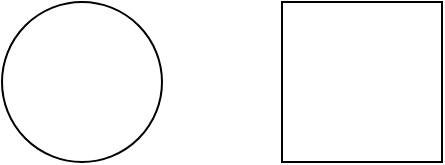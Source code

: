 <mxfile version="12.3.3" type="device" pages="1"><diagram id="I3ClNW33OZJpXS2EHPHD" name="Page-1"><mxGraphModel dx="526" dy="593" grid="1" gridSize="10" guides="1" tooltips="1" connect="1" arrows="1" fold="1" page="1" pageScale="1" pageWidth="1169" pageHeight="827" math="0" shadow="0"><root><mxCell id="0"/><mxCell id="1" parent="0"/><object label="" Name="Circle" id="DlSABWqaB4f6YHmXaenC-1"><mxCell style="ellipse;whiteSpace=wrap;html=1;aspect=fixed;" vertex="1" parent="1"><mxGeometry x="60" y="90" width="80" height="80" as="geometry"/></mxCell></object><object label="" Name="Square" id="DlSABWqaB4f6YHmXaenC-2"><mxCell style="whiteSpace=wrap;html=1;aspect=fixed;" vertex="1" parent="1"><mxGeometry x="200" y="90" width="80" height="80" as="geometry"/></mxCell></object></root></mxGraphModel></diagram></mxfile>